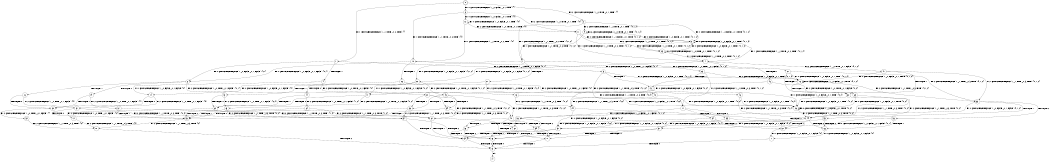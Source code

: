 digraph BCG {
size = "7, 10.5";
center = TRUE;
node [shape = circle];
0 [peripheries = 2];
0 -> 1 [label = "EX !1 !ATOMIC_EXCH_BRANCH (1, +1, TRUE, +0, 2, TRUE) !{}"];
0 -> 2 [label = "EX !2 !ATOMIC_EXCH_BRANCH (1, +0, TRUE, +0, 1, TRUE) !{}"];
0 -> 3 [label = "EX !0 !ATOMIC_EXCH_BRANCH (1, +0, FALSE, +0, 1, TRUE) !{}"];
1 -> 4 [label = "TERMINATE !1"];
1 -> 5 [label = "EX !2 !ATOMIC_EXCH_BRANCH (1, +0, TRUE, +0, 1, FALSE) !{0, 1}"];
1 -> 6 [label = "EX !0 !ATOMIC_EXCH_BRANCH (1, +0, FALSE, +0, 1, FALSE) !{0, 1}"];
2 -> 7 [label = "EX !1 !ATOMIC_EXCH_BRANCH (1, +1, TRUE, +0, 2, TRUE) !{0, 1, 2}"];
2 -> 8 [label = "EX !0 !ATOMIC_EXCH_BRANCH (1, +0, FALSE, +0, 1, TRUE) !{0, 1, 2}"];
2 -> 9 [label = "EX !2 !ATOMIC_EXCH_BRANCH (1, +0, TRUE, +0, 1, TRUE) !{0, 1, 2}"];
3 -> 10 [label = "EX !1 !ATOMIC_EXCH_BRANCH (1, +1, TRUE, +0, 2, TRUE) !{0}"];
3 -> 11 [label = "EX !2 !ATOMIC_EXCH_BRANCH (1, +0, TRUE, +0, 1, TRUE) !{0}"];
3 -> 12 [label = "EX !0 !ATOMIC_EXCH_BRANCH (1, +0, FALSE, +0, 1, TRUE) !{0}"];
4 -> 13 [label = "EX !2 !ATOMIC_EXCH_BRANCH (1, +0, TRUE, +0, 1, FALSE) !{0}"];
4 -> 14 [label = "EX !0 !ATOMIC_EXCH_BRANCH (1, +0, FALSE, +0, 1, FALSE) !{0}"];
5 -> 15 [label = "TERMINATE !1"];
5 -> 16 [label = "EX !0 !ATOMIC_EXCH_BRANCH (1, +0, FALSE, +0, 1, TRUE) !{0, 1, 2}"];
5 -> 17 [label = "EX !2 !ATOMIC_EXCH_BRANCH (1, +1, TRUE, +0, 3, TRUE) !{0, 1, 2}"];
6 -> 18 [label = "TERMINATE !1"];
6 -> 19 [label = "TERMINATE !0"];
6 -> 20 [label = "EX !2 !ATOMIC_EXCH_BRANCH (1, +0, TRUE, +0, 1, FALSE) !{0, 1}"];
7 -> 21 [label = "TERMINATE !1"];
7 -> 22 [label = "EX !0 !ATOMIC_EXCH_BRANCH (1, +0, FALSE, +0, 1, FALSE) !{0, 1, 2}"];
7 -> 23 [label = "EX !2 !ATOMIC_EXCH_BRANCH (1, +0, TRUE, +0, 1, FALSE) !{0, 1, 2}"];
8 -> 24 [label = "EX !1 !ATOMIC_EXCH_BRANCH (1, +1, TRUE, +0, 2, TRUE) !{0, 1, 2}"];
8 -> 25 [label = "EX !2 !ATOMIC_EXCH_BRANCH (1, +0, TRUE, +0, 1, TRUE) !{0, 1, 2}"];
8 -> 8 [label = "EX !0 !ATOMIC_EXCH_BRANCH (1, +0, FALSE, +0, 1, TRUE) !{0, 1, 2}"];
9 -> 7 [label = "EX !1 !ATOMIC_EXCH_BRANCH (1, +1, TRUE, +0, 2, TRUE) !{0, 1, 2}"];
9 -> 8 [label = "EX !0 !ATOMIC_EXCH_BRANCH (1, +0, FALSE, +0, 1, TRUE) !{0, 1, 2}"];
9 -> 9 [label = "EX !2 !ATOMIC_EXCH_BRANCH (1, +0, TRUE, +0, 1, TRUE) !{0, 1, 2}"];
10 -> 26 [label = "TERMINATE !1"];
10 -> 27 [label = "EX !2 !ATOMIC_EXCH_BRANCH (1, +0, TRUE, +0, 1, FALSE) !{0, 1}"];
10 -> 6 [label = "EX !0 !ATOMIC_EXCH_BRANCH (1, +0, FALSE, +0, 1, FALSE) !{0, 1}"];
11 -> 24 [label = "EX !1 !ATOMIC_EXCH_BRANCH (1, +1, TRUE, +0, 2, TRUE) !{0, 1, 2}"];
11 -> 25 [label = "EX !2 !ATOMIC_EXCH_BRANCH (1, +0, TRUE, +0, 1, TRUE) !{0, 1, 2}"];
11 -> 8 [label = "EX !0 !ATOMIC_EXCH_BRANCH (1, +0, FALSE, +0, 1, TRUE) !{0, 1, 2}"];
12 -> 10 [label = "EX !1 !ATOMIC_EXCH_BRANCH (1, +1, TRUE, +0, 2, TRUE) !{0}"];
12 -> 11 [label = "EX !2 !ATOMIC_EXCH_BRANCH (1, +0, TRUE, +0, 1, TRUE) !{0}"];
12 -> 12 [label = "EX !0 !ATOMIC_EXCH_BRANCH (1, +0, FALSE, +0, 1, TRUE) !{0}"];
13 -> 28 [label = "EX !0 !ATOMIC_EXCH_BRANCH (1, +0, FALSE, +0, 1, TRUE) !{0, 2}"];
13 -> 29 [label = "EX !2 !ATOMIC_EXCH_BRANCH (1, +1, TRUE, +0, 3, TRUE) !{0, 2}"];
14 -> 30 [label = "TERMINATE !0"];
14 -> 31 [label = "EX !2 !ATOMIC_EXCH_BRANCH (1, +0, TRUE, +0, 1, FALSE) !{0}"];
15 -> 28 [label = "EX !0 !ATOMIC_EXCH_BRANCH (1, +0, FALSE, +0, 1, TRUE) !{0, 2}"];
15 -> 29 [label = "EX !2 !ATOMIC_EXCH_BRANCH (1, +1, TRUE, +0, 3, TRUE) !{0, 2}"];
16 -> 32 [label = "TERMINATE !1"];
16 -> 33 [label = "EX !2 !ATOMIC_EXCH_BRANCH (1, +1, TRUE, +0, 3, TRUE) !{0, 1, 2}"];
16 -> 16 [label = "EX !0 !ATOMIC_EXCH_BRANCH (1, +0, FALSE, +0, 1, TRUE) !{0, 1, 2}"];
17 -> 34 [label = "TERMINATE !1"];
17 -> 35 [label = "TERMINATE !2"];
17 -> 36 [label = "EX !0 !ATOMIC_EXCH_BRANCH (1, +0, FALSE, +0, 1, FALSE) !{0, 1, 2}"];
18 -> 30 [label = "TERMINATE !0"];
18 -> 31 [label = "EX !2 !ATOMIC_EXCH_BRANCH (1, +0, TRUE, +0, 1, FALSE) !{0}"];
19 -> 30 [label = "TERMINATE !1"];
19 -> 37 [label = "EX !2 !ATOMIC_EXCH_BRANCH (1, +0, TRUE, +0, 1, FALSE) !{1}"];
20 -> 38 [label = "TERMINATE !1"];
20 -> 39 [label = "TERMINATE !0"];
20 -> 40 [label = "EX !2 !ATOMIC_EXCH_BRANCH (1, +1, TRUE, +0, 3, TRUE) !{0, 1, 2}"];
21 -> 41 [label = "EX !0 !ATOMIC_EXCH_BRANCH (1, +0, FALSE, +0, 1, FALSE) !{0, 2}"];
21 -> 42 [label = "EX !2 !ATOMIC_EXCH_BRANCH (1, +0, TRUE, +0, 1, FALSE) !{0, 2}"];
22 -> 43 [label = "TERMINATE !1"];
22 -> 44 [label = "TERMINATE !0"];
22 -> 45 [label = "EX !2 !ATOMIC_EXCH_BRANCH (1, +0, TRUE, +0, 1, FALSE) !{0, 1, 2}"];
23 -> 15 [label = "TERMINATE !1"];
23 -> 16 [label = "EX !0 !ATOMIC_EXCH_BRANCH (1, +0, FALSE, +0, 1, TRUE) !{0, 1, 2}"];
23 -> 17 [label = "EX !2 !ATOMIC_EXCH_BRANCH (1, +1, TRUE, +0, 3, TRUE) !{0, 1, 2}"];
24 -> 46 [label = "TERMINATE !1"];
24 -> 47 [label = "EX !2 !ATOMIC_EXCH_BRANCH (1, +0, TRUE, +0, 1, FALSE) !{0, 1, 2}"];
24 -> 22 [label = "EX !0 !ATOMIC_EXCH_BRANCH (1, +0, FALSE, +0, 1, FALSE) !{0, 1, 2}"];
25 -> 24 [label = "EX !1 !ATOMIC_EXCH_BRANCH (1, +1, TRUE, +0, 2, TRUE) !{0, 1, 2}"];
25 -> 25 [label = "EX !2 !ATOMIC_EXCH_BRANCH (1, +0, TRUE, +0, 1, TRUE) !{0, 1, 2}"];
25 -> 8 [label = "EX !0 !ATOMIC_EXCH_BRANCH (1, +0, FALSE, +0, 1, TRUE) !{0, 1, 2}"];
26 -> 48 [label = "EX !2 !ATOMIC_EXCH_BRANCH (1, +0, TRUE, +0, 1, FALSE) !{0}"];
26 -> 14 [label = "EX !0 !ATOMIC_EXCH_BRANCH (1, +0, FALSE, +0, 1, FALSE) !{0}"];
27 -> 32 [label = "TERMINATE !1"];
27 -> 33 [label = "EX !2 !ATOMIC_EXCH_BRANCH (1, +1, TRUE, +0, 3, TRUE) !{0, 1, 2}"];
27 -> 16 [label = "EX !0 !ATOMIC_EXCH_BRANCH (1, +0, FALSE, +0, 1, TRUE) !{0, 1, 2}"];
28 -> 49 [label = "EX !2 !ATOMIC_EXCH_BRANCH (1, +1, TRUE, +0, 3, TRUE) !{0, 2}"];
28 -> 28 [label = "EX !0 !ATOMIC_EXCH_BRANCH (1, +0, FALSE, +0, 1, TRUE) !{0, 2}"];
29 -> 50 [label = "TERMINATE !2"];
29 -> 51 [label = "EX !0 !ATOMIC_EXCH_BRANCH (1, +0, FALSE, +0, 1, FALSE) !{0, 2}"];
30 -> 52 [label = "EX !2 !ATOMIC_EXCH_BRANCH (1, +0, TRUE, +0, 1, FALSE) !{}"];
31 -> 53 [label = "TERMINATE !0"];
31 -> 54 [label = "EX !2 !ATOMIC_EXCH_BRANCH (1, +1, TRUE, +0, 3, TRUE) !{0, 2}"];
32 -> 49 [label = "EX !2 !ATOMIC_EXCH_BRANCH (1, +1, TRUE, +0, 3, TRUE) !{0, 2}"];
32 -> 28 [label = "EX !0 !ATOMIC_EXCH_BRANCH (1, +0, FALSE, +0, 1, TRUE) !{0, 2}"];
33 -> 55 [label = "TERMINATE !1"];
33 -> 56 [label = "TERMINATE !2"];
33 -> 36 [label = "EX !0 !ATOMIC_EXCH_BRANCH (1, +0, FALSE, +0, 1, FALSE) !{0, 1, 2}"];
34 -> 50 [label = "TERMINATE !2"];
34 -> 51 [label = "EX !0 !ATOMIC_EXCH_BRANCH (1, +0, FALSE, +0, 1, FALSE) !{0, 2}"];
35 -> 50 [label = "TERMINATE !1"];
35 -> 57 [label = "EX !0 !ATOMIC_EXCH_BRANCH (1, +0, FALSE, +0, 1, FALSE) !{0, 1}"];
36 -> 58 [label = "TERMINATE !1"];
36 -> 59 [label = "TERMINATE !2"];
36 -> 60 [label = "TERMINATE !0"];
37 -> 53 [label = "TERMINATE !1"];
37 -> 61 [label = "EX !2 !ATOMIC_EXCH_BRANCH (1, +1, TRUE, +0, 3, TRUE) !{1, 2}"];
38 -> 53 [label = "TERMINATE !0"];
38 -> 54 [label = "EX !2 !ATOMIC_EXCH_BRANCH (1, +1, TRUE, +0, 3, TRUE) !{0, 2}"];
39 -> 53 [label = "TERMINATE !1"];
39 -> 61 [label = "EX !2 !ATOMIC_EXCH_BRANCH (1, +1, TRUE, +0, 3, TRUE) !{1, 2}"];
40 -> 58 [label = "TERMINATE !1"];
40 -> 59 [label = "TERMINATE !2"];
40 -> 60 [label = "TERMINATE !0"];
41 -> 62 [label = "TERMINATE !0"];
41 -> 63 [label = "EX !2 !ATOMIC_EXCH_BRANCH (1, +0, TRUE, +0, 1, FALSE) !{0, 2}"];
42 -> 28 [label = "EX !0 !ATOMIC_EXCH_BRANCH (1, +0, FALSE, +0, 1, TRUE) !{0, 2}"];
42 -> 29 [label = "EX !2 !ATOMIC_EXCH_BRANCH (1, +1, TRUE, +0, 3, TRUE) !{0, 2}"];
43 -> 62 [label = "TERMINATE !0"];
43 -> 63 [label = "EX !2 !ATOMIC_EXCH_BRANCH (1, +0, TRUE, +0, 1, FALSE) !{0, 2}"];
44 -> 62 [label = "TERMINATE !1"];
44 -> 64 [label = "EX !2 !ATOMIC_EXCH_BRANCH (1, +0, TRUE, +0, 1, FALSE) !{1, 2}"];
45 -> 38 [label = "TERMINATE !1"];
45 -> 39 [label = "TERMINATE !0"];
45 -> 40 [label = "EX !2 !ATOMIC_EXCH_BRANCH (1, +1, TRUE, +0, 3, TRUE) !{0, 1, 2}"];
46 -> 65 [label = "EX !2 !ATOMIC_EXCH_BRANCH (1, +0, TRUE, +0, 1, FALSE) !{0, 2}"];
46 -> 41 [label = "EX !0 !ATOMIC_EXCH_BRANCH (1, +0, FALSE, +0, 1, FALSE) !{0, 2}"];
47 -> 32 [label = "TERMINATE !1"];
47 -> 33 [label = "EX !2 !ATOMIC_EXCH_BRANCH (1, +1, TRUE, +0, 3, TRUE) !{0, 1, 2}"];
47 -> 16 [label = "EX !0 !ATOMIC_EXCH_BRANCH (1, +0, FALSE, +0, 1, TRUE) !{0, 1, 2}"];
48 -> 49 [label = "EX !2 !ATOMIC_EXCH_BRANCH (1, +1, TRUE, +0, 3, TRUE) !{0, 2}"];
48 -> 28 [label = "EX !0 !ATOMIC_EXCH_BRANCH (1, +0, FALSE, +0, 1, TRUE) !{0, 2}"];
49 -> 66 [label = "TERMINATE !2"];
49 -> 51 [label = "EX !0 !ATOMIC_EXCH_BRANCH (1, +0, FALSE, +0, 1, FALSE) !{0, 2}"];
50 -> 67 [label = "EX !0 !ATOMIC_EXCH_BRANCH (1, +0, FALSE, +0, 1, FALSE) !{0}"];
51 -> 68 [label = "TERMINATE !2"];
51 -> 69 [label = "TERMINATE !0"];
52 -> 70 [label = "EX !2 !ATOMIC_EXCH_BRANCH (1, +1, TRUE, +0, 3, TRUE) !{2}"];
53 -> 70 [label = "EX !2 !ATOMIC_EXCH_BRANCH (1, +1, TRUE, +0, 3, TRUE) !{2}"];
54 -> 68 [label = "TERMINATE !2"];
54 -> 69 [label = "TERMINATE !0"];
55 -> 66 [label = "TERMINATE !2"];
55 -> 51 [label = "EX !0 !ATOMIC_EXCH_BRANCH (1, +0, FALSE, +0, 1, FALSE) !{0, 2}"];
56 -> 66 [label = "TERMINATE !1"];
56 -> 57 [label = "EX !0 !ATOMIC_EXCH_BRANCH (1, +0, FALSE, +0, 1, FALSE) !{0, 1}"];
57 -> 68 [label = "TERMINATE !1"];
57 -> 71 [label = "TERMINATE !0"];
58 -> 68 [label = "TERMINATE !2"];
58 -> 69 [label = "TERMINATE !0"];
59 -> 68 [label = "TERMINATE !1"];
59 -> 71 [label = "TERMINATE !0"];
60 -> 69 [label = "TERMINATE !1"];
60 -> 71 [label = "TERMINATE !2"];
61 -> 69 [label = "TERMINATE !1"];
61 -> 71 [label = "TERMINATE !2"];
62 -> 72 [label = "EX !2 !ATOMIC_EXCH_BRANCH (1, +0, TRUE, +0, 1, FALSE) !{2}"];
63 -> 53 [label = "TERMINATE !0"];
63 -> 54 [label = "EX !2 !ATOMIC_EXCH_BRANCH (1, +1, TRUE, +0, 3, TRUE) !{0, 2}"];
64 -> 53 [label = "TERMINATE !1"];
64 -> 61 [label = "EX !2 !ATOMIC_EXCH_BRANCH (1, +1, TRUE, +0, 3, TRUE) !{1, 2}"];
65 -> 49 [label = "EX !2 !ATOMIC_EXCH_BRANCH (1, +1, TRUE, +0, 3, TRUE) !{0, 2}"];
65 -> 28 [label = "EX !0 !ATOMIC_EXCH_BRANCH (1, +0, FALSE, +0, 1, TRUE) !{0, 2}"];
66 -> 67 [label = "EX !0 !ATOMIC_EXCH_BRANCH (1, +0, FALSE, +0, 1, FALSE) !{0}"];
67 -> 73 [label = "TERMINATE !0"];
68 -> 73 [label = "TERMINATE !0"];
69 -> 73 [label = "TERMINATE !2"];
70 -> 73 [label = "TERMINATE !2"];
71 -> 73 [label = "TERMINATE !1"];
72 -> 70 [label = "EX !2 !ATOMIC_EXCH_BRANCH (1, +1, TRUE, +0, 3, TRUE) !{2}"];
73 -> 74 [label = "exit"];
}
